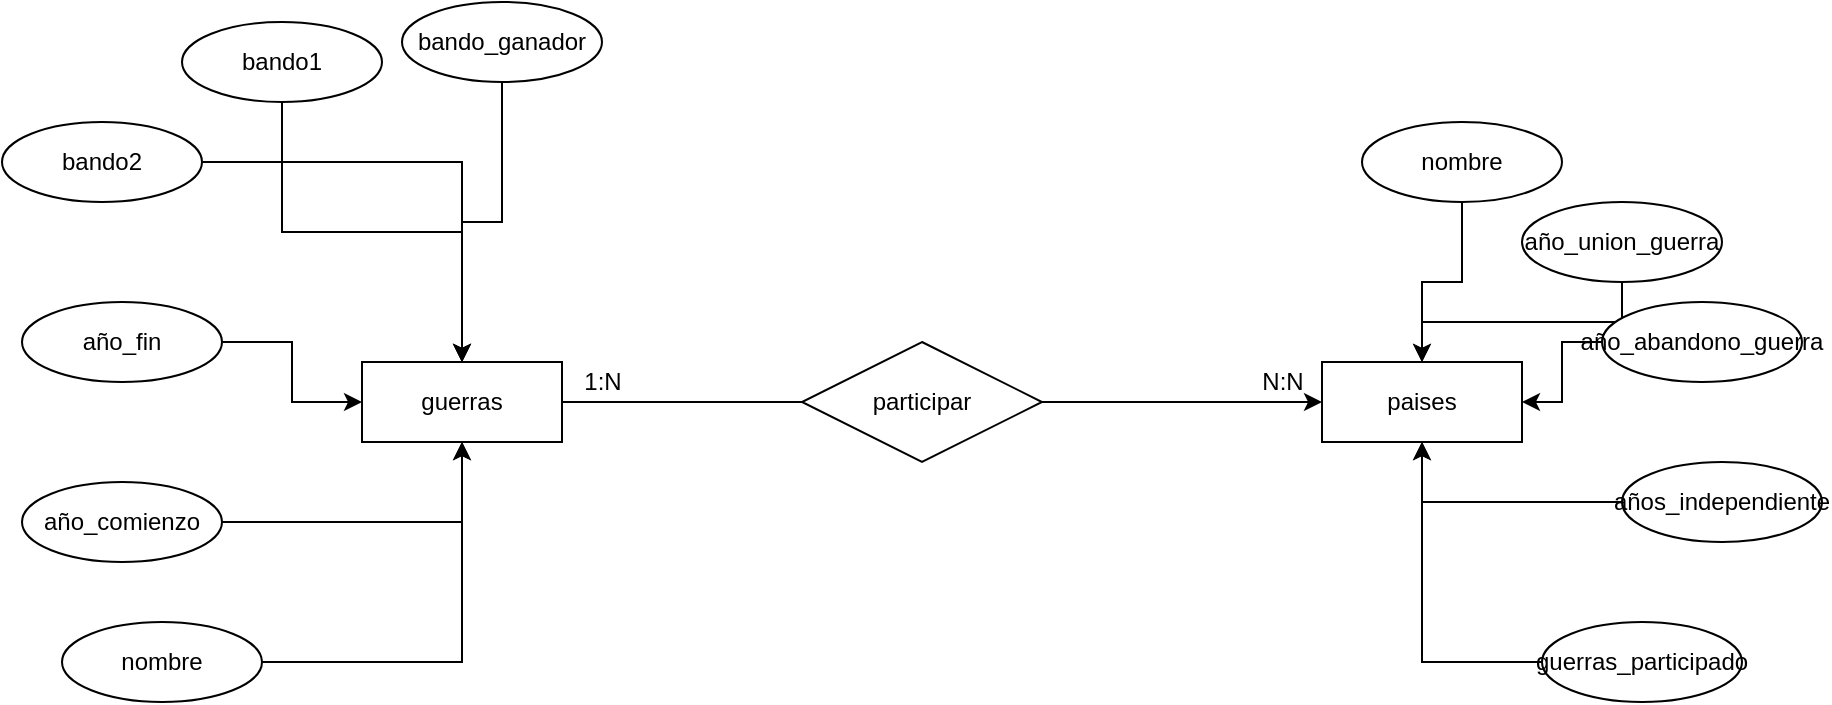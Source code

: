 <mxfile version="15.4.0" type="device"><diagram id="8Id95duRHY51E1_V0hfo" name="Página-1"><mxGraphModel dx="1038" dy="607" grid="1" gridSize="10" guides="1" tooltips="1" connect="1" arrows="1" fold="1" page="1" pageScale="1" pageWidth="827" pageHeight="1169" math="0" shadow="0"><root><mxCell id="0"/><mxCell id="1" parent="0"/><mxCell id="Ltip19N_lFuVlG5jdKyK-3" style="edgeStyle=orthogonalEdgeStyle;rounded=0;orthogonalLoop=1;jettySize=auto;html=1;" edge="1" parent="1" source="Ltip19N_lFuVlG5jdKyK-1" target="Ltip19N_lFuVlG5jdKyK-2"><mxGeometry relative="1" as="geometry"/></mxCell><mxCell id="Ltip19N_lFuVlG5jdKyK-1" value="guerras" style="whiteSpace=wrap;html=1;align=center;" vertex="1" parent="1"><mxGeometry x="210" y="280" width="100" height="40" as="geometry"/></mxCell><mxCell id="Ltip19N_lFuVlG5jdKyK-2" value="paises&lt;br&gt;" style="whiteSpace=wrap;html=1;align=center;" vertex="1" parent="1"><mxGeometry x="690" y="280" width="100" height="40" as="geometry"/></mxCell><mxCell id="Ltip19N_lFuVlG5jdKyK-14" style="edgeStyle=orthogonalEdgeStyle;rounded=0;orthogonalLoop=1;jettySize=auto;html=1;" edge="1" parent="1" source="Ltip19N_lFuVlG5jdKyK-4" target="Ltip19N_lFuVlG5jdKyK-1"><mxGeometry relative="1" as="geometry"/></mxCell><mxCell id="Ltip19N_lFuVlG5jdKyK-4" value="año_comienzo" style="ellipse;whiteSpace=wrap;html=1;align=center;" vertex="1" parent="1"><mxGeometry x="40" y="340" width="100" height="40" as="geometry"/></mxCell><mxCell id="Ltip19N_lFuVlG5jdKyK-13" style="edgeStyle=orthogonalEdgeStyle;rounded=0;orthogonalLoop=1;jettySize=auto;html=1;" edge="1" parent="1" source="Ltip19N_lFuVlG5jdKyK-5" target="Ltip19N_lFuVlG5jdKyK-1"><mxGeometry relative="1" as="geometry"/></mxCell><mxCell id="Ltip19N_lFuVlG5jdKyK-5" value="año_fin" style="ellipse;whiteSpace=wrap;html=1;align=center;" vertex="1" parent="1"><mxGeometry x="40" y="250" width="100" height="40" as="geometry"/></mxCell><mxCell id="Ltip19N_lFuVlG5jdKyK-11" style="edgeStyle=orthogonalEdgeStyle;rounded=0;orthogonalLoop=1;jettySize=auto;html=1;" edge="1" parent="1" source="Ltip19N_lFuVlG5jdKyK-6" target="Ltip19N_lFuVlG5jdKyK-1"><mxGeometry relative="1" as="geometry"/></mxCell><mxCell id="Ltip19N_lFuVlG5jdKyK-6" value="bando1" style="ellipse;whiteSpace=wrap;html=1;align=center;" vertex="1" parent="1"><mxGeometry x="120" y="110" width="100" height="40" as="geometry"/></mxCell><mxCell id="Ltip19N_lFuVlG5jdKyK-12" style="edgeStyle=orthogonalEdgeStyle;rounded=0;orthogonalLoop=1;jettySize=auto;html=1;" edge="1" parent="1" source="Ltip19N_lFuVlG5jdKyK-7" target="Ltip19N_lFuVlG5jdKyK-1"><mxGeometry relative="1" as="geometry"/></mxCell><mxCell id="Ltip19N_lFuVlG5jdKyK-7" value="bando2" style="ellipse;whiteSpace=wrap;html=1;align=center;" vertex="1" parent="1"><mxGeometry x="30" y="160" width="100" height="40" as="geometry"/></mxCell><mxCell id="Ltip19N_lFuVlG5jdKyK-15" style="edgeStyle=orthogonalEdgeStyle;rounded=0;orthogonalLoop=1;jettySize=auto;html=1;" edge="1" parent="1" source="Ltip19N_lFuVlG5jdKyK-8" target="Ltip19N_lFuVlG5jdKyK-1"><mxGeometry relative="1" as="geometry"/></mxCell><mxCell id="Ltip19N_lFuVlG5jdKyK-8" value="nombre" style="ellipse;whiteSpace=wrap;html=1;align=center;" vertex="1" parent="1"><mxGeometry x="60" y="410" width="100" height="40" as="geometry"/></mxCell><mxCell id="Ltip19N_lFuVlG5jdKyK-10" style="edgeStyle=orthogonalEdgeStyle;rounded=0;orthogonalLoop=1;jettySize=auto;html=1;" edge="1" parent="1" source="Ltip19N_lFuVlG5jdKyK-9" target="Ltip19N_lFuVlG5jdKyK-1"><mxGeometry relative="1" as="geometry"/></mxCell><mxCell id="Ltip19N_lFuVlG5jdKyK-9" value="bando_ganador" style="ellipse;whiteSpace=wrap;html=1;align=center;" vertex="1" parent="1"><mxGeometry x="230" y="100" width="100" height="40" as="geometry"/></mxCell><mxCell id="Ltip19N_lFuVlG5jdKyK-20" style="edgeStyle=orthogonalEdgeStyle;rounded=0;orthogonalLoop=1;jettySize=auto;html=1;" edge="1" parent="1" source="Ltip19N_lFuVlG5jdKyK-16" target="Ltip19N_lFuVlG5jdKyK-2"><mxGeometry relative="1" as="geometry"/></mxCell><mxCell id="Ltip19N_lFuVlG5jdKyK-16" value="nombre" style="ellipse;whiteSpace=wrap;html=1;align=center;" vertex="1" parent="1"><mxGeometry x="710" y="160" width="100" height="40" as="geometry"/></mxCell><mxCell id="Ltip19N_lFuVlG5jdKyK-21" style="edgeStyle=orthogonalEdgeStyle;rounded=0;orthogonalLoop=1;jettySize=auto;html=1;" edge="1" parent="1" source="Ltip19N_lFuVlG5jdKyK-17" target="Ltip19N_lFuVlG5jdKyK-2"><mxGeometry relative="1" as="geometry"/></mxCell><mxCell id="Ltip19N_lFuVlG5jdKyK-17" value="año_union_guerra" style="ellipse;whiteSpace=wrap;html=1;align=center;" vertex="1" parent="1"><mxGeometry x="790" y="200" width="100" height="40" as="geometry"/></mxCell><mxCell id="Ltip19N_lFuVlG5jdKyK-22" style="edgeStyle=orthogonalEdgeStyle;rounded=0;orthogonalLoop=1;jettySize=auto;html=1;" edge="1" parent="1" source="Ltip19N_lFuVlG5jdKyK-18" target="Ltip19N_lFuVlG5jdKyK-2"><mxGeometry relative="1" as="geometry"/></mxCell><mxCell id="Ltip19N_lFuVlG5jdKyK-18" value="año_abandono_guerra" style="ellipse;whiteSpace=wrap;html=1;align=center;" vertex="1" parent="1"><mxGeometry x="830" y="250" width="100" height="40" as="geometry"/></mxCell><mxCell id="Ltip19N_lFuVlG5jdKyK-23" style="edgeStyle=orthogonalEdgeStyle;rounded=0;orthogonalLoop=1;jettySize=auto;html=1;" edge="1" parent="1" source="Ltip19N_lFuVlG5jdKyK-19" target="Ltip19N_lFuVlG5jdKyK-2"><mxGeometry relative="1" as="geometry"/></mxCell><mxCell id="Ltip19N_lFuVlG5jdKyK-19" value="años_independiente" style="ellipse;whiteSpace=wrap;html=1;align=center;" vertex="1" parent="1"><mxGeometry x="840" y="330" width="100" height="40" as="geometry"/></mxCell><mxCell id="Ltip19N_lFuVlG5jdKyK-25" style="edgeStyle=orthogonalEdgeStyle;rounded=0;orthogonalLoop=1;jettySize=auto;html=1;" edge="1" parent="1" source="Ltip19N_lFuVlG5jdKyK-24" target="Ltip19N_lFuVlG5jdKyK-2"><mxGeometry relative="1" as="geometry"/></mxCell><mxCell id="Ltip19N_lFuVlG5jdKyK-24" value="guerras_participado" style="ellipse;whiteSpace=wrap;html=1;align=center;" vertex="1" parent="1"><mxGeometry x="800" y="410" width="100" height="40" as="geometry"/></mxCell><mxCell id="Ltip19N_lFuVlG5jdKyK-27" value="participar" style="shape=rhombus;perimeter=rhombusPerimeter;whiteSpace=wrap;html=1;align=center;" vertex="1" parent="1"><mxGeometry x="430" y="270" width="120" height="60" as="geometry"/></mxCell><mxCell id="Ltip19N_lFuVlG5jdKyK-28" value="1:N" style="text;html=1;resizable=0;autosize=1;align=center;verticalAlign=middle;points=[];fillColor=none;strokeColor=none;rounded=0;" vertex="1" parent="1"><mxGeometry x="315" y="280" width="30" height="20" as="geometry"/></mxCell><mxCell id="Ltip19N_lFuVlG5jdKyK-29" value="N:N" style="text;html=1;resizable=0;autosize=1;align=center;verticalAlign=middle;points=[];fillColor=none;strokeColor=none;rounded=0;" vertex="1" parent="1"><mxGeometry x="650" y="280" width="40" height="20" as="geometry"/></mxCell></root></mxGraphModel></diagram></mxfile>